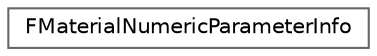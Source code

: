 digraph "Graphical Class Hierarchy"
{
 // INTERACTIVE_SVG=YES
 // LATEX_PDF_SIZE
  bgcolor="transparent";
  edge [fontname=Helvetica,fontsize=10,labelfontname=Helvetica,labelfontsize=10];
  node [fontname=Helvetica,fontsize=10,shape=box,height=0.2,width=0.4];
  rankdir="LR";
  Node0 [id="Node000000",label="FMaterialNumericParameterInfo",height=0.2,width=0.4,color="grey40", fillcolor="white", style="filled",URL="$d5/d69/classFMaterialNumericParameterInfo.html",tooltip=" "];
}
